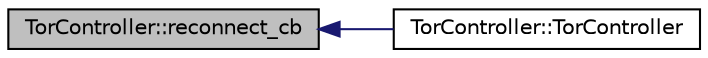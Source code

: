 digraph "TorController::reconnect_cb"
{
  edge [fontname="Helvetica",fontsize="10",labelfontname="Helvetica",labelfontsize="10"];
  node [fontname="Helvetica",fontsize="10",shape=record];
  rankdir="LR";
  Node619 [label="TorController::reconnect_cb",height=0.2,width=0.4,color="black", fillcolor="grey75", style="filled", fontcolor="black"];
  Node619 -> Node620 [dir="back",color="midnightblue",fontsize="10",style="solid",fontname="Helvetica"];
  Node620 [label="TorController::TorController",height=0.2,width=0.4,color="black", fillcolor="white", style="filled",URL="$da/dd9/class_tor_controller.html#ab38d90df15a9e3f2c6e1f4f24073a64e"];
}
